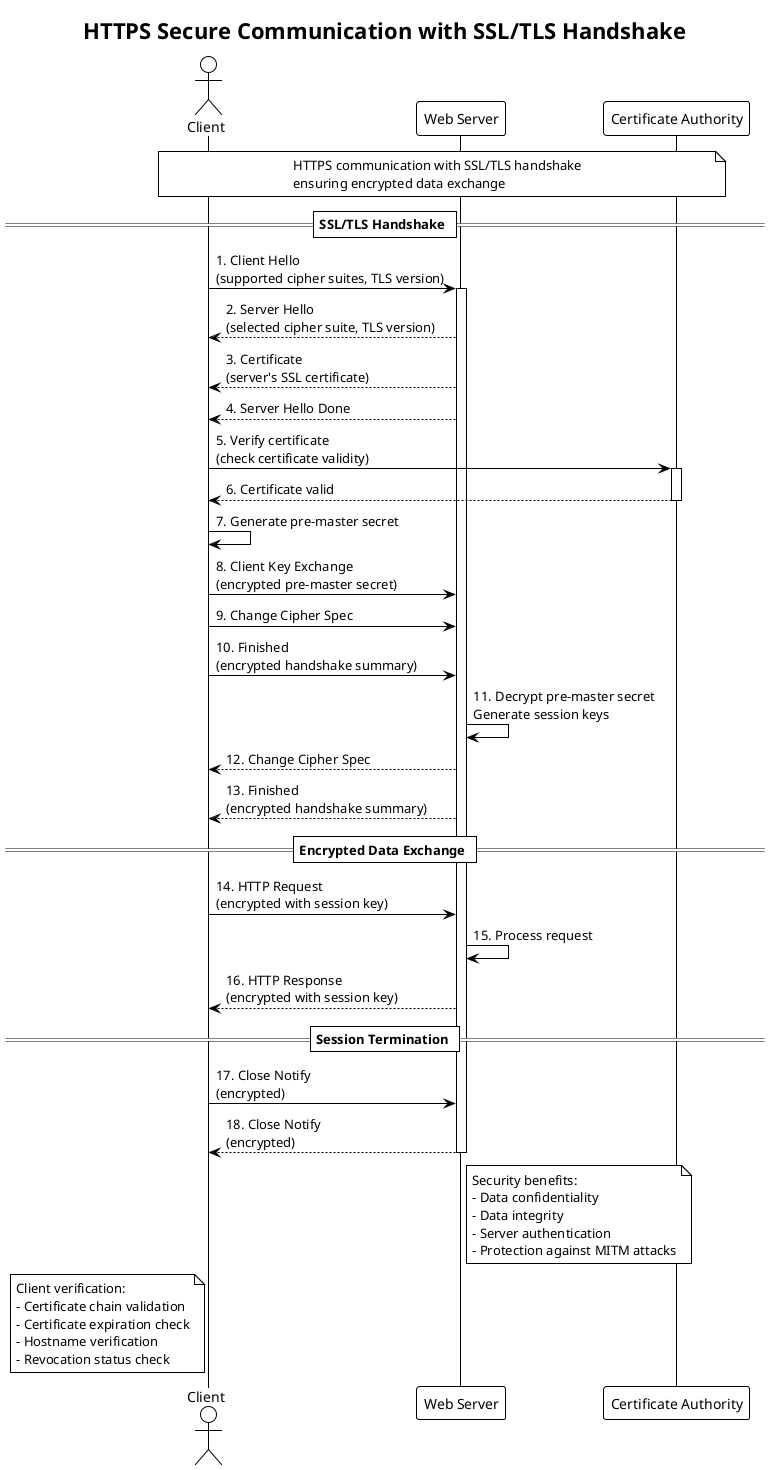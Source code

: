@startuml
!theme plain
title HTTPS Secure Communication with SSL/TLS Handshake

actor "Client" as client
participant "Web Server" as server
participant "Certificate Authority" as ca

note over client, ca
  HTTPS communication with SSL/TLS handshake
  ensuring encrypted data exchange
end note

== SSL/TLS Handshake ==

client -> server: 1. Client Hello\n(supported cipher suites, TLS version)
activate server

server --> client: 2. Server Hello\n(selected cipher suite, TLS version)

server --> client: 3. Certificate\n(server's SSL certificate)

server --> client: 4. Server Hello Done

client -> ca: 5. Verify certificate\n(check certificate validity)
activate ca
ca --> client: 6. Certificate valid
deactivate ca

client -> client: 7. Generate pre-master secret

client -> server: 8. Client Key Exchange\n(encrypted pre-master secret)

client -> server: 9. Change Cipher Spec

client -> server: 10. Finished\n(encrypted handshake summary)

server -> server: 11. Decrypt pre-master secret\nGenerate session keys

server --> client: 12. Change Cipher Spec

server --> client: 13. Finished\n(encrypted handshake summary)

== Encrypted Data Exchange ==

client -> server: 14. HTTP Request\n(encrypted with session key)

server -> server: 15. Process request

server --> client: 16. HTTP Response\n(encrypted with session key)

== Session Termination ==

client -> server: 17. Close Notify\n(encrypted)

server --> client: 18. Close Notify\n(encrypted)

deactivate server

note right of server
  Security benefits:
  - Data confidentiality
  - Data integrity
  - Server authentication
  - Protection against MITM attacks
end note

note left of client
  Client verification:
  - Certificate chain validation
  - Certificate expiration check
  - Hostname verification
  - Revocation status check
end note

@enduml
